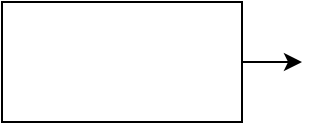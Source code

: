 <mxfile version="15.7.1" type="github"><diagram id="inN9hd0iX6a-4a50Yu0Y" name="Page-1"><mxGraphModel dx="760" dy="374" grid="1" gridSize="10" guides="1" tooltips="1" connect="1" arrows="1" fold="1" page="1" pageScale="1" pageWidth="827" pageHeight="1169" math="0" shadow="0"><root><mxCell id="0"/><mxCell id="1" parent="0"/><mxCell id="wVRdqONcUob2XLEp5eH--2" style="edgeStyle=orthogonalEdgeStyle;rounded=0;orthogonalLoop=1;jettySize=auto;html=1;" edge="1" parent="1" source="wVRdqONcUob2XLEp5eH--1"><mxGeometry relative="1" as="geometry"><mxPoint x="390" y="210.0" as="targetPoint"/></mxGeometry></mxCell><mxCell id="wVRdqONcUob2XLEp5eH--1" value="" style="rounded=0;whiteSpace=wrap;html=1;" vertex="1" parent="1"><mxGeometry x="240" y="180" width="120" height="60" as="geometry"/></mxCell></root></mxGraphModel></diagram></mxfile>